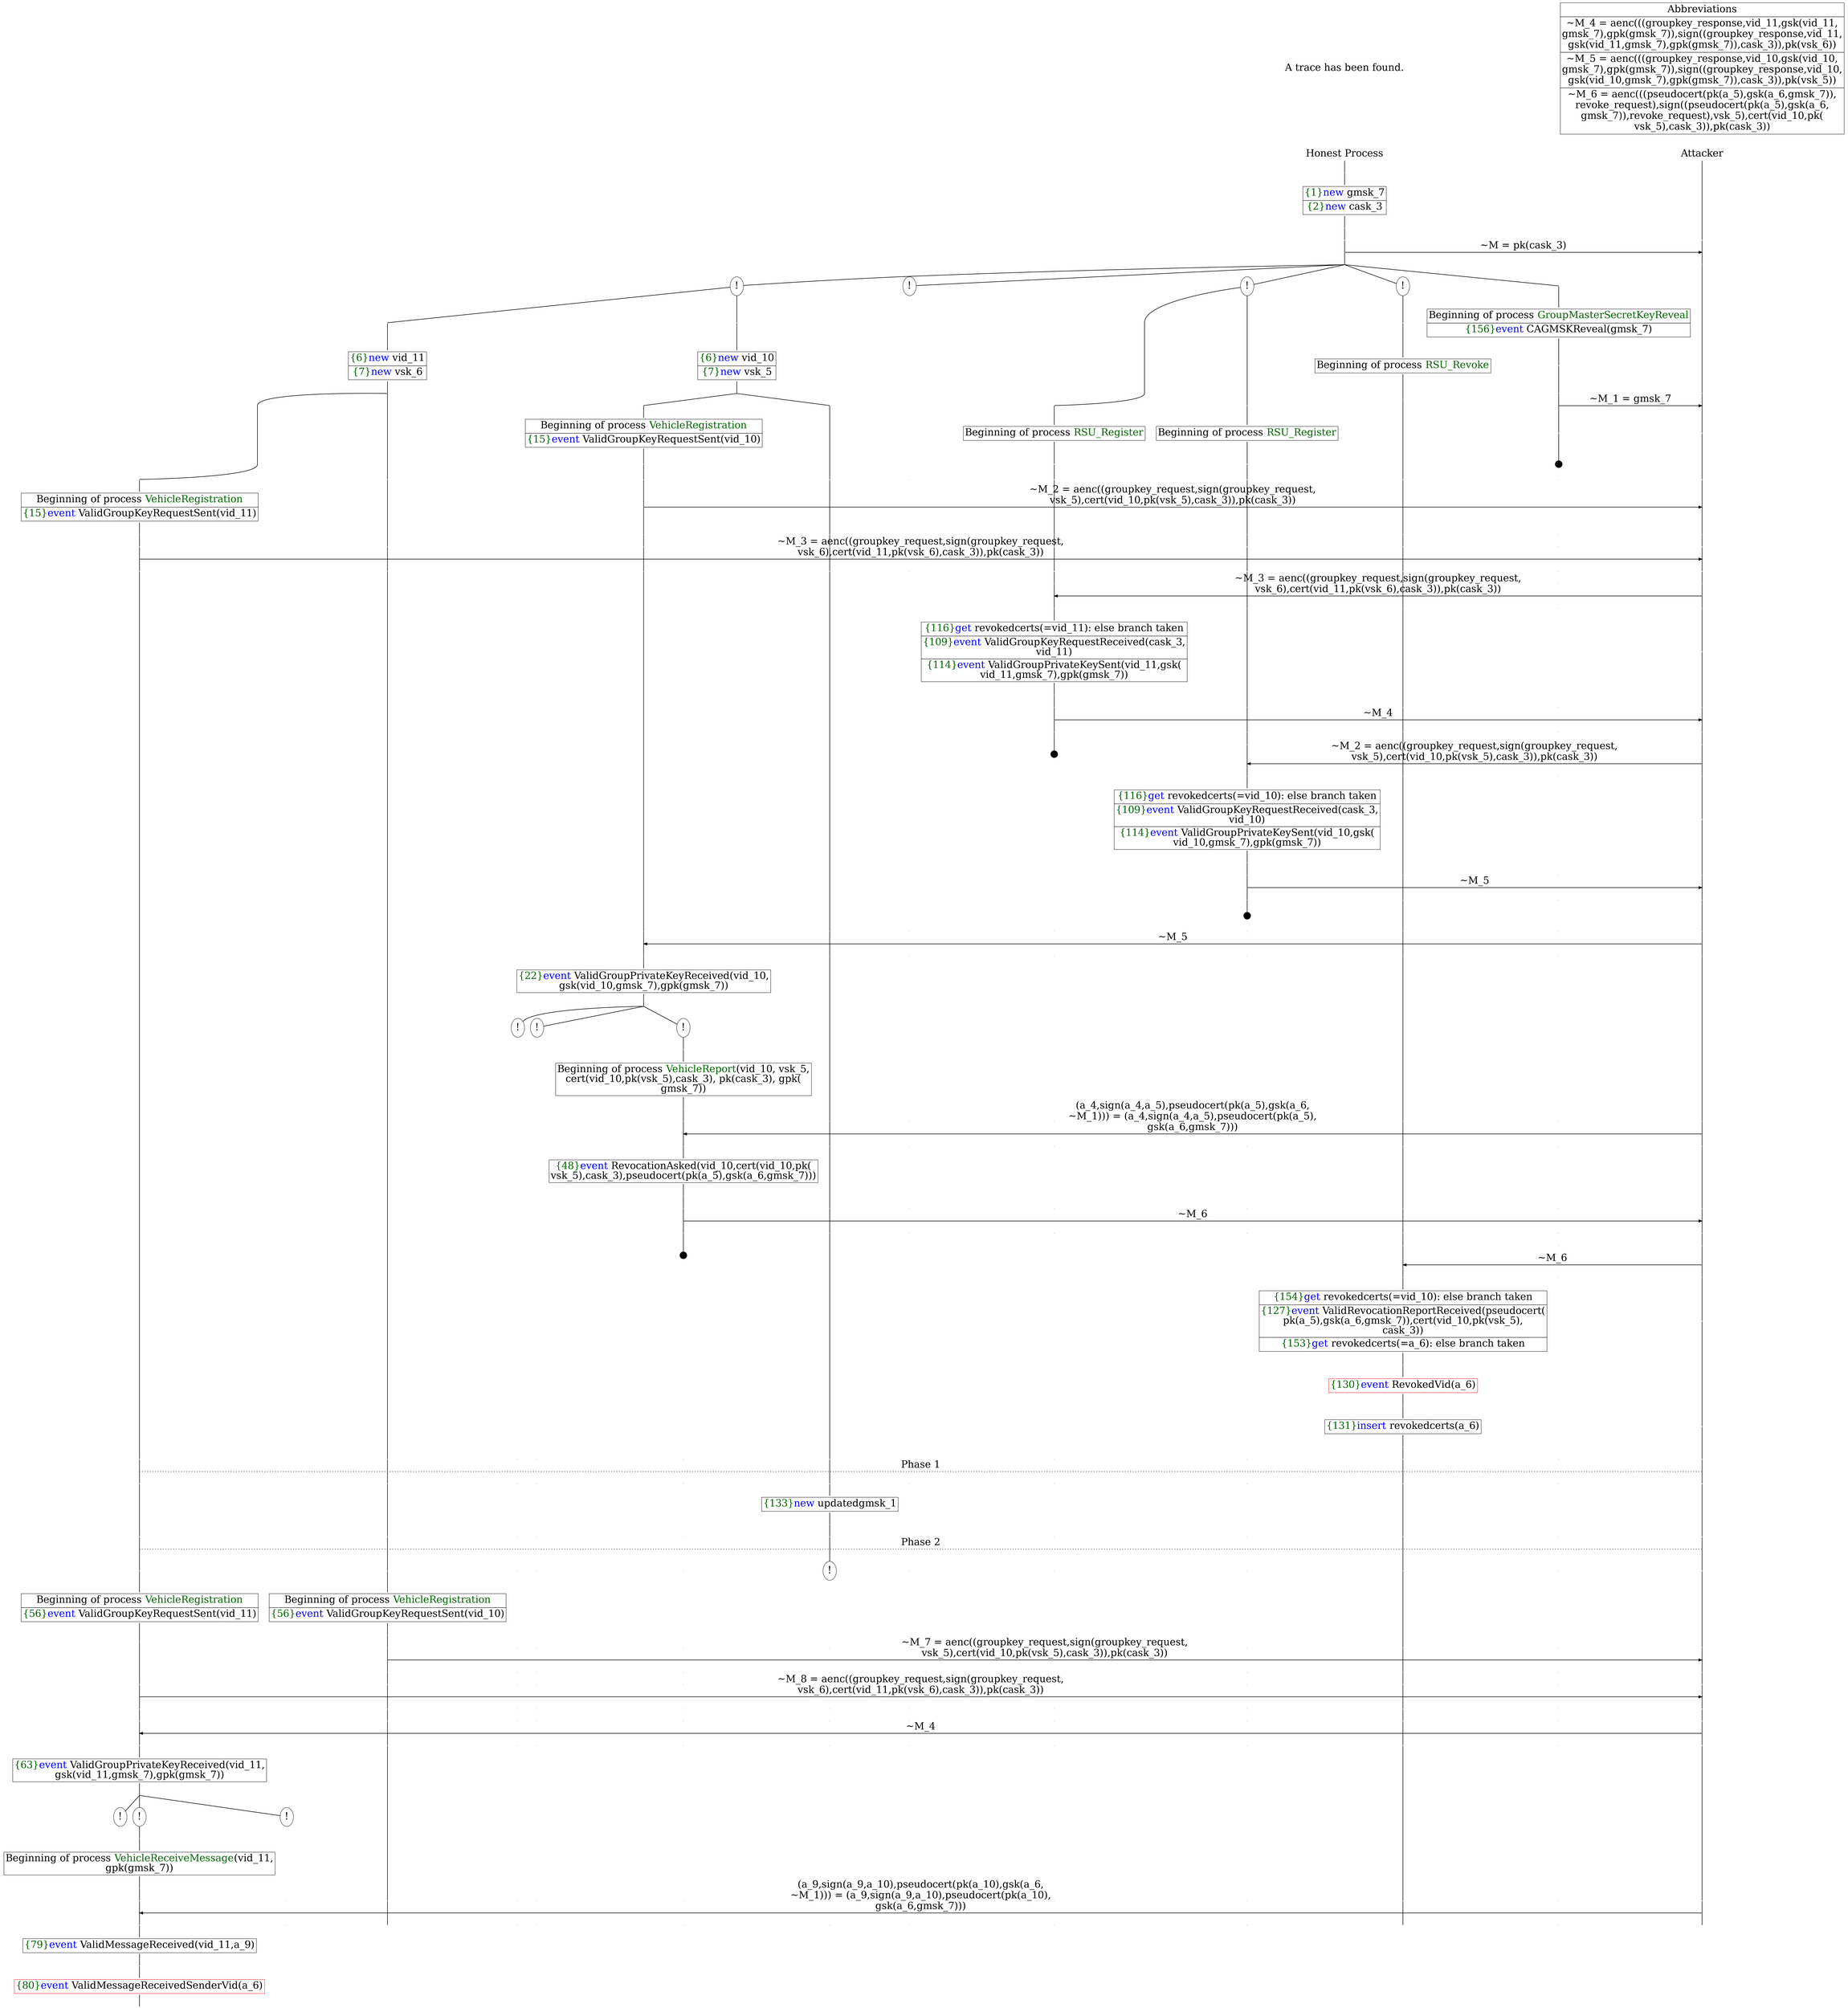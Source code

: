digraph {
graph [ordering = out]
edge [arrowhead = none, penwidth = 1.6, fontsize = 30]
node [shape = point, width = 0, height = 0, fontsize = 30]
Trace [label = <A trace has been found.<br/>
>, shape = plaintext]
P0__0 [label = "Honest Process", shape = plaintext]
P__0 [label = "Attacker", shape = plaintext]
Trace -> P0__0 [label = "", style = invisible, weight = 100]{rank = same; P0__0 P__0}
P0__0 -> P0__1 [label = <>, weight = 100]
P0__1 -> P0__2 [label = <>, weight = 100]
P0__2 [shape = plaintext, label = <<TABLE BORDER="0" CELLBORDER="1" CELLSPACING="0" CELLPADDING="4"> <TR><TD><FONT COLOR="darkgreen">{1}</FONT><FONT COLOR="blue">new </FONT>gmsk_7</TD></TR><TR><TD><FONT COLOR="darkgreen">{2}</FONT><FONT COLOR="blue">new </FONT>cask_3</TD></TR></TABLE>>]
P0__2 -> P0__3 [label = <>, weight = 100]
P0__3 -> P0__4 [label = <>, weight = 100]
P__0 -> P__1 [label = <>, weight = 100]
{rank = same; P__1 P0__4}
P0__4 -> P0__5 [label = <>, weight = 100]
P__1 -> P__2 [label = <>, weight = 100]
{rank = same; P__2 P0__5}
P0__5 -> P__2 [label = <~M = pk(cask_3)>, arrowhead = normal]
P0__5 -> P0__6 [label = <>, weight = 100]
P__2 -> P__3 [label = <>, weight = 100]
{rank = same; P__3 P0__6}
/*RPar */
P0__6 -> P0_4__6 [label = <>]
P0__6 -> P0_3__6 [label = <>]
P0__6 -> P0_2__6 [label = <>]
P0__6 -> P0_1__6 [label = <>]
P0__6 -> P0_0__6 [label = <>]
P0__6 [label = "", fixedsize = false, width = 0, height = 0, shape = none]
{rank = same; P0_0__6 P0_1__6 P0_2__6 P0_3__6 P0_4__6}
P0_0__6 -> P0_0__7 [label = <>, weight = 100]
P0_0__7 [shape = plaintext, label = <<TABLE BORDER="0" CELLBORDER="1" CELLSPACING="0" CELLPADDING="4"> <TR><TD>Beginning of process <FONT COLOR="darkgreen">GroupMasterSecretKeyReveal</FONT><br/>
</TD></TR><TR><TD><FONT COLOR="darkgreen">{156}</FONT><FONT COLOR="blue">event</FONT> CAGMSKReveal(gmsk_7)</TD></TR></TABLE>>]
P0_0__7 -> P0_0__8 [label = <>, weight = 100]
P0_0__8 -> P0_0__9 [label = <>, weight = 100]
P__3 -> P__4 [label = <>, weight = 100]
{rank = same; P__4 P0_0__9}
P0_0__9 -> P0_0__10 [label = <>, weight = 100]
P__4 -> P__5 [label = <>, weight = 100]
{rank = same; P__5 P0_0__10}
P0_0__10 -> P__5 [label = <~M_1 = gmsk_7>, arrowhead = normal]
P0_0__10 -> P0_0__11 [label = <>, weight = 100]
P__5 -> P__6 [label = <>, weight = 100]
{rank = same; P__6 P0_0__11}
P0_0__12 [label = "", width = 0.3, height = 0.3]
P0_0__11 -> P0_0__12 [label = <>, weight = 100]
P0_1__6 [label = "!", shape = ellipse]
P0_1_0__6 [label = "", fixedsize = false, width = 0, height = 0, shape = none]
P0_1__6 -> P0_1_0__6 [label = <>, weight = 100]
P0_1_0__6 -> P0_1_0__7 [label = <>, weight = 100]
P0_1_0__7 [shape = plaintext, label = <<TABLE BORDER="0" CELLBORDER="1" CELLSPACING="0" CELLPADDING="4"> <TR><TD>Beginning of process <FONT COLOR="darkgreen">RSU_Revoke</FONT></TD></TR></TABLE>>]
P0_1_0__7 -> P0_1_0__8 [label = <>, weight = 100]
P0_2__6 [label = "!", shape = ellipse]
{rank = same; P0_2_1__6 P0_2_0__6}
P0_2_1__6 [label = "", fixedsize = false, width = 0, height = 0, shape = none]
P0_2__6 -> P0_2_1__6 [label = <>]
P0_2_0__6 [label = "", fixedsize = false, width = 0, height = 0, shape = none]
P0_2__6 -> P0_2_0__6 [label = <>]
P0_2_0__6 -> P0_2_0__7 [label = <>, weight = 100]
P0_2_0__7 [shape = plaintext, label = <<TABLE BORDER="0" CELLBORDER="1" CELLSPACING="0" CELLPADDING="4"> <TR><TD>Beginning of process <FONT COLOR="darkgreen">RSU_Register</FONT></TD></TR></TABLE>>]
P0_2_0__7 -> P0_2_0__8 [label = <>, weight = 100]
P0_2_1__6 -> P0_2_1__7 [label = <>, weight = 100]
P0_2_1__7 [shape = plaintext, label = <<TABLE BORDER="0" CELLBORDER="1" CELLSPACING="0" CELLPADDING="4"> <TR><TD>Beginning of process <FONT COLOR="darkgreen">RSU_Register</FONT></TD></TR></TABLE>>]
P0_2_1__7 -> P0_2_1__8 [label = <>, weight = 100]
P0_3__6 [label = "!", shape = ellipse]
P0_4__6 [label = "!", shape = ellipse]
{rank = same; P0_4_1__6 P0_4_0__6}
P0_4_1__6 [label = "", fixedsize = false, width = 0, height = 0, shape = none]
P0_4__6 -> P0_4_1__6 [label = <>]
P0_4_0__6 [label = "", fixedsize = false, width = 0, height = 0, shape = none]
P0_4__6 -> P0_4_0__6 [label = <>]
P0_4_0__6 -> P0_4_0__7 [label = <>, weight = 100]
P0_4_0__7 [shape = plaintext, label = <<TABLE BORDER="0" CELLBORDER="1" CELLSPACING="0" CELLPADDING="4"> <TR><TD><FONT COLOR="darkgreen">{6}</FONT><FONT COLOR="blue">new </FONT>vid_10</TD></TR><TR><TD><FONT COLOR="darkgreen">{7}</FONT><FONT COLOR="blue">new </FONT>vsk_5</TD></TR></TABLE>>]
P0_4_0__7 -> P0_4_0__8 [label = <>, weight = 100]
/*RPar */
P0_4_0__8 -> P0_4_0_1__8 [label = <>]
P0_4_0__8 -> P0_4_0_0__8 [label = <>]
P0_4_0__8 [label = "", fixedsize = false, width = 0, height = 0, shape = none]
{rank = same; P0_4_0_0__8 P0_4_0_1__8}
P0_4_0_1__8 -> P0_4_0_1__9 [label = <>, weight = 100]
P0_4_0_1__9 [shape = plaintext, label = <<TABLE BORDER="0" CELLBORDER="1" CELLSPACING="0" CELLPADDING="4"> <TR><TD>Beginning of process <FONT COLOR="darkgreen">VehicleRegistration</FONT></TD></TR><TR><TD><FONT COLOR="darkgreen">{15}</FONT><FONT COLOR="blue">event</FONT> ValidGroupKeyRequestSent(vid_10)</TD></TR></TABLE>>]
P0_4_0_1__9 -> P0_4_0_1__10 [label = <>, weight = 100]
P0_4_0_1__10 -> P0_4_0_1__11 [label = <>, weight = 100]
P0_4_0_0__8 -> P0_4_0_0__9 [label = <>, weight = 100]
P0_3__7 [label = "", style = invisible]
P0_3__6 -> P0_3__7 [label = <>, weight = 100, style = invisible]
P0_2_1__8 -> P0_2_1__9 [label = <>, weight = 100]
P0_2_0__8 -> P0_2_0__9 [label = <>, weight = 100]
P0_1_0__8 -> P0_1_0__9 [label = <>, weight = 100]
P0_0__13 [label = "", style = invisible]
P0_0__12 -> P0_0__13 [label = <>, weight = 100, style = invisible]
P__6 -> P__7 [label = <>, weight = 100]
{rank = same; P__7 P0_0__13 P0_1_0__9 P0_2_0__9 P0_2_1__9 P0_3__7 P0_4_0_0__9 P0_4_0_1__11}
P0_4_0_1__11 -> P0_4_0_1__12 [label = <>, weight = 100]
P__7 -> P__8 [label = <>, weight = 100]
{rank = same; P__8 P0_4_0_1__12}
P0_4_0_1__12 -> P__8 [label = <~M_2 = aenc((groupkey_request,sign(groupkey_request,<br/>
vsk_5),cert(vid_10,pk(vsk_5),cask_3)),pk(cask_3))>, arrowhead = normal]
P0_4_0_1__12 -> P0_4_0_1__13 [label = <>, weight = 100]
P0_4_0_0__9 -> P0_4_0_0__10 [label = <>, weight = 100]
P0_3__8 [label = "", style = invisible]
P0_3__7 -> P0_3__8 [label = <>, weight = 100, style = invisible]
P0_2_1__9 -> P0_2_1__10 [label = <>, weight = 100]
P0_2_0__9 -> P0_2_0__10 [label = <>, weight = 100]
P0_1_0__9 -> P0_1_0__10 [label = <>, weight = 100]
P0_0__14 [label = "", style = invisible]
P0_0__13 -> P0_0__14 [label = <>, weight = 100, style = invisible]
P__8 -> P__9 [label = <>, weight = 100]
{rank = same; P__9 P0_0__14 P0_1_0__10 P0_2_0__10 P0_2_1__10 P0_3__8 P0_4_0_0__10 P0_4_0_1__13}
P0_4_1__6 -> P0_4_1__7 [label = <>, weight = 100]
P0_4_1__7 [shape = plaintext, label = <<TABLE BORDER="0" CELLBORDER="1" CELLSPACING="0" CELLPADDING="4"> <TR><TD><FONT COLOR="darkgreen">{6}</FONT><FONT COLOR="blue">new </FONT>vid_11</TD></TR><TR><TD><FONT COLOR="darkgreen">{7}</FONT><FONT COLOR="blue">new </FONT>vsk_6</TD></TR></TABLE>>]
P0_4_1__7 -> P0_4_1__8 [label = <>, weight = 100]
/*RPar */
P0_4_1__8 -> P0_4_1_1__8 [label = <>]
P0_4_1__8 -> P0_4_1_0__8 [label = <>]
P0_4_1__8 [label = "", fixedsize = false, width = 0, height = 0, shape = none]
{rank = same; P0_4_1_0__8 P0_4_1_1__8}
P0_4_1_1__8 -> P0_4_1_1__9 [label = <>, weight = 100]
P0_4_1_1__9 [shape = plaintext, label = <<TABLE BORDER="0" CELLBORDER="1" CELLSPACING="0" CELLPADDING="4"> <TR><TD>Beginning of process <FONT COLOR="darkgreen">VehicleRegistration</FONT></TD></TR><TR><TD><FONT COLOR="darkgreen">{15}</FONT><FONT COLOR="blue">event</FONT> ValidGroupKeyRequestSent(vid_11)</TD></TR></TABLE>>]
P0_4_1_1__9 -> P0_4_1_1__10 [label = <>, weight = 100]
P0_4_1_1__10 -> P0_4_1_1__11 [label = <>, weight = 100]
P0_4_1_0__8 -> P0_4_1_0__9 [label = <>, weight = 100]
P0_4_0_1__13 -> P0_4_0_1__14 [label = <>, weight = 100]
P0_4_0_0__10 -> P0_4_0_0__11 [label = <>, weight = 100]
P0_3__9 [label = "", style = invisible]
P0_3__8 -> P0_3__9 [label = <>, weight = 100, style = invisible]
P0_2_1__10 -> P0_2_1__11 [label = <>, weight = 100]
P0_2_0__10 -> P0_2_0__11 [label = <>, weight = 100]
P0_1_0__10 -> P0_1_0__11 [label = <>, weight = 100]
P0_0__15 [label = "", style = invisible]
P0_0__14 -> P0_0__15 [label = <>, weight = 100, style = invisible]
P__9 -> P__10 [label = <>, weight = 100]
{rank = same; P__10 P0_0__15 P0_1_0__11 P0_2_0__11 P0_2_1__11 P0_3__9 P0_4_0_0__11 P0_4_0_1__14 P0_4_1_0__9 P0_4_1_1__11}
P0_4_1_1__11 -> P0_4_1_1__12 [label = <>, weight = 100]
P__10 -> P__11 [label = <>, weight = 100]
{rank = same; P__11 P0_4_1_1__12}
P0_4_1_1__12 -> P__11 [label = <~M_3 = aenc((groupkey_request,sign(groupkey_request,<br/>
vsk_6),cert(vid_11,pk(vsk_6),cask_3)),pk(cask_3))>, arrowhead = normal]
P0_4_1_1__12 -> P0_4_1_1__13 [label = <>, weight = 100]
P0_4_1_0__9 -> P0_4_1_0__10 [label = <>, weight = 100]
P0_4_0_1__14 -> P0_4_0_1__15 [label = <>, weight = 100]
P0_4_0_0__11 -> P0_4_0_0__12 [label = <>, weight = 100]
P0_3__10 [label = "", style = invisible]
P0_3__9 -> P0_3__10 [label = <>, weight = 100, style = invisible]
P0_2_1__11 -> P0_2_1__12 [label = <>, weight = 100]
P0_2_0__11 -> P0_2_0__12 [label = <>, weight = 100]
P0_1_0__11 -> P0_1_0__12 [label = <>, weight = 100]
P0_0__16 [label = "", style = invisible]
P0_0__15 -> P0_0__16 [label = <>, weight = 100, style = invisible]
P__11 -> P__12 [label = <>, weight = 100]
{rank = same; P__12 P0_0__16 P0_1_0__12 P0_2_0__12 P0_2_1__12 P0_3__10 P0_4_0_0__12 P0_4_0_1__15 P0_4_1_0__10 P0_4_1_1__13}
P0_2_1__12 -> P0_2_1__13 [label = <>, weight = 100]
P0_2_0__12 -> P0_2_0__13 [label = <>, weight = 100]
P0_1_0__12 -> P0_1_0__13 [label = <>, weight = 100]
P0_0__17 [label = "", style = invisible]
P0_0__16 -> P0_0__17 [label = <>, weight = 100, style = invisible]
P__12 -> P__13 [label = <>, weight = 100]
{rank = same; P__13 P0_0__17 P0_1_0__13 P0_2_0__13 P0_2_1__13}
P0_2_1__13 -> P0_2_1__14 [label = <>, weight = 100]
P__13 -> P__14 [label = <>, weight = 100]
{rank = same; P__14 P0_2_1__14}
P0_2_1__14 -> P__14 [label = <~M_3 = aenc((groupkey_request,sign(groupkey_request,<br/>
vsk_6),cert(vid_11,pk(vsk_6),cask_3)),pk(cask_3))>, dir = back, arrowhead = normal]
P0_2_1__14 -> P0_2_1__15 [label = <>, weight = 100]
P0_2_0__13 -> P0_2_0__14 [label = <>, weight = 100]
P0_1_0__13 -> P0_1_0__14 [label = <>, weight = 100]
P0_0__18 [label = "", style = invisible]
P0_0__17 -> P0_0__18 [label = <>, weight = 100, style = invisible]
P__14 -> P__15 [label = <>, weight = 100]
{rank = same; P__15 P0_0__18 P0_1_0__14 P0_2_0__14 P0_2_1__15}
P0_2_1__15 -> P0_2_1__16 [label = <>, weight = 100]
P0_2_1__16 [shape = plaintext, label = <<TABLE BORDER="0" CELLBORDER="1" CELLSPACING="0" CELLPADDING="4"> <TR><TD><FONT COLOR="darkgreen">{116}</FONT><FONT COLOR="blue">get</FONT> revokedcerts(=vid_11): else branch taken<br/>
</TD></TR><TR><TD><FONT COLOR="darkgreen">{109}</FONT><FONT COLOR="blue">event</FONT> ValidGroupKeyRequestReceived(cask_3,<br/>
vid_11)</TD></TR><TR><TD><FONT COLOR="darkgreen">{114}</FONT><FONT COLOR="blue">event</FONT> ValidGroupPrivateKeySent(vid_11,gsk(<br/>
vid_11,gmsk_7),gpk(gmsk_7))</TD></TR></TABLE>>]
P0_2_1__16 -> P0_2_1__17 [label = <>, weight = 100]
P__15 -> P__16 [label = <>, weight = 100]
{rank = same; P__16 P0_2_1__16}
P0_2_1__17 -> P0_2_1__18 [label = <>, weight = 100]
P0_2_0__14 -> P0_2_0__15 [label = <>, weight = 100]
P0_1_0__14 -> P0_1_0__15 [label = <>, weight = 100]
P0_0__19 [label = "", style = invisible]
P0_0__18 -> P0_0__19 [label = <>, weight = 100, style = invisible]
P__16 -> P__17 [label = <>, weight = 100]
{rank = same; P__17 P0_0__19 P0_1_0__15 P0_2_0__15 P0_2_1__18}
P0_2_1__18 -> P0_2_1__19 [label = <>, weight = 100]
P__17 -> P__18 [label = <>, weight = 100]
{rank = same; P__18 P0_2_1__19}
P0_2_1__19 -> P__18 [label = <~M_4>, arrowhead = normal]
P0_2_1__19 -> P0_2_1__20 [label = <>, weight = 100]
P0_2_0__15 -> P0_2_0__16 [label = <>, weight = 100]
P0_1_0__15 -> P0_1_0__16 [label = <>, weight = 100]
P0_0__20 [label = "", style = invisible]
P0_0__19 -> P0_0__20 [label = <>, weight = 100, style = invisible]
P__18 -> P__19 [label = <>, weight = 100]
{rank = same; P__19 P0_0__20 P0_1_0__16 P0_2_0__16 P0_2_1__20}
P0_2_1__21 [label = "", width = 0.3, height = 0.3]
P0_2_1__20 -> P0_2_1__21 [label = <>, weight = 100]
P0_2_0__16 -> P0_2_0__17 [label = <>, weight = 100]
P0_1_0__16 -> P0_1_0__17 [label = <>, weight = 100]
P0_0__21 [label = "", style = invisible]
P0_0__20 -> P0_0__21 [label = <>, weight = 100, style = invisible]
P__19 -> P__20 [label = <>, weight = 100]
{rank = same; P__20 P0_0__21 P0_1_0__17 P0_2_0__17}
P0_2_0__17 -> P0_2_0__18 [label = <>, weight = 100]
P__20 -> P__21 [label = <>, weight = 100]
{rank = same; P__21 P0_2_0__18}
P0_2_0__18 -> P__21 [label = <~M_2 = aenc((groupkey_request,sign(groupkey_request,<br/>
vsk_5),cert(vid_10,pk(vsk_5),cask_3)),pk(cask_3))>, dir = back, arrowhead = normal]
P0_2_0__18 -> P0_2_0__19 [label = <>, weight = 100]
P0_1_0__17 -> P0_1_0__18 [label = <>, weight = 100]
P0_0__22 [label = "", style = invisible]
P0_0__21 -> P0_0__22 [label = <>, weight = 100, style = invisible]
P__21 -> P__22 [label = <>, weight = 100]
{rank = same; P__22 P0_0__22 P0_1_0__18 P0_2_0__19}
P0_2_0__19 -> P0_2_0__20 [label = <>, weight = 100]
P0_2_0__20 [shape = plaintext, label = <<TABLE BORDER="0" CELLBORDER="1" CELLSPACING="0" CELLPADDING="4"> <TR><TD><FONT COLOR="darkgreen">{116}</FONT><FONT COLOR="blue">get</FONT> revokedcerts(=vid_10): else branch taken<br/>
</TD></TR><TR><TD><FONT COLOR="darkgreen">{109}</FONT><FONT COLOR="blue">event</FONT> ValidGroupKeyRequestReceived(cask_3,<br/>
vid_10)</TD></TR><TR><TD><FONT COLOR="darkgreen">{114}</FONT><FONT COLOR="blue">event</FONT> ValidGroupPrivateKeySent(vid_10,gsk(<br/>
vid_10,gmsk_7),gpk(gmsk_7))</TD></TR></TABLE>>]
P0_2_0__20 -> P0_2_0__21 [label = <>, weight = 100]
P__22 -> P__23 [label = <>, weight = 100]
{rank = same; P__23 P0_2_0__20}
P0_2_0__21 -> P0_2_0__22 [label = <>, weight = 100]
P0_1_0__18 -> P0_1_0__19 [label = <>, weight = 100]
P0_0__23 [label = "", style = invisible]
P0_0__22 -> P0_0__23 [label = <>, weight = 100, style = invisible]
P__23 -> P__24 [label = <>, weight = 100]
{rank = same; P__24 P0_0__23 P0_1_0__19 P0_2_0__22}
P0_2_0__22 -> P0_2_0__23 [label = <>, weight = 100]
P__24 -> P__25 [label = <>, weight = 100]
{rank = same; P__25 P0_2_0__23}
P0_2_0__23 -> P__25 [label = <~M_5>, arrowhead = normal]
P0_2_0__23 -> P0_2_0__24 [label = <>, weight = 100]
P0_1_0__19 -> P0_1_0__20 [label = <>, weight = 100]
P0_0__24 [label = "", style = invisible]
P0_0__23 -> P0_0__24 [label = <>, weight = 100, style = invisible]
P__25 -> P__26 [label = <>, weight = 100]
{rank = same; P__26 P0_0__24 P0_1_0__20 P0_2_0__24}
P0_2_0__25 [label = "", width = 0.3, height = 0.3]
P0_2_0__24 -> P0_2_0__25 [label = <>, weight = 100]
P0_4_0_1__15 -> P0_4_0_1__16 [label = <>, weight = 100]
P0_4_0_0__12 -> P0_4_0_0__13 [label = <>, weight = 100]
P0_3__11 [label = "", style = invisible]
P0_3__10 -> P0_3__11 [label = <>, weight = 100, style = invisible]
P0_2_1__22 [label = "", style = invisible]
P0_2_1__21 -> P0_2_1__22 [label = <>, weight = 100, style = invisible]
P0_2_0__26 [label = "", style = invisible]
P0_2_0__25 -> P0_2_0__26 [label = <>, weight = 100, style = invisible]
P0_1_0__20 -> P0_1_0__21 [label = <>, weight = 100]
P0_0__25 [label = "", style = invisible]
P0_0__24 -> P0_0__25 [label = <>, weight = 100, style = invisible]
P__26 -> P__27 [label = <>, weight = 100]
{rank = same; P__27 P0_0__25 P0_1_0__21 P0_2_0__26 P0_2_1__22 P0_3__11 P0_4_0_0__13 P0_4_0_1__16}
P0_4_0_1__16 -> P0_4_0_1__17 [label = <>, weight = 100]
P__27 -> P__28 [label = <>, weight = 100]
{rank = same; P__28 P0_4_0_1__17}
P0_4_0_1__17 -> P__28 [label = <~M_5>, dir = back, arrowhead = normal]
P0_4_0_1__17 -> P0_4_0_1__18 [label = <>, weight = 100]
P0_4_0_0__13 -> P0_4_0_0__14 [label = <>, weight = 100]
P0_3__12 [label = "", style = invisible]
P0_3__11 -> P0_3__12 [label = <>, weight = 100, style = invisible]
P0_2_1__23 [label = "", style = invisible]
P0_2_1__22 -> P0_2_1__23 [label = <>, weight = 100, style = invisible]
P0_2_0__27 [label = "", style = invisible]
P0_2_0__26 -> P0_2_0__27 [label = <>, weight = 100, style = invisible]
P0_1_0__21 -> P0_1_0__22 [label = <>, weight = 100]
P0_0__26 [label = "", style = invisible]
P0_0__25 -> P0_0__26 [label = <>, weight = 100, style = invisible]
P__28 -> P__29 [label = <>, weight = 100]
{rank = same; P__29 P0_0__26 P0_1_0__22 P0_2_0__27 P0_2_1__23 P0_3__12 P0_4_0_0__14 P0_4_0_1__18}
P0_4_0_1__18 -> P0_4_0_1__19 [label = <>, weight = 100]
P0_4_0_1__19 [shape = plaintext, label = <<TABLE BORDER="0" CELLBORDER="1" CELLSPACING="0" CELLPADDING="4"> <TR><TD><FONT COLOR="darkgreen">{22}</FONT><FONT COLOR="blue">event</FONT> ValidGroupPrivateKeyReceived(vid_10,<br/>
gsk(vid_10,gmsk_7),gpk(gmsk_7))</TD></TR></TABLE>>]
P0_4_0_1__19 -> P0_4_0_1__20 [label = <>, weight = 100]
/*RPar */
P0_4_0_1__20 -> P0_4_0_1_2__20 [label = <>]
P0_4_0_1__20 -> P0_4_0_1_1__20 [label = <>]
P0_4_0_1__20 -> P0_4_0_1_0__20 [label = <>]
P0_4_0_1__20 [label = "", fixedsize = false, width = 0, height = 0, shape = none]
{rank = same; P0_4_0_1_0__20 P0_4_0_1_1__20 P0_4_0_1_2__20}
P0_4_0_1_0__20 [label = "!", shape = ellipse]
P0_4_0_1_0_0__20 [label = "", fixedsize = false, width = 0, height = 0, shape = none]
P0_4_0_1_0__20 -> P0_4_0_1_0_0__20 [label = <>, weight = 100]
P0_4_0_1_0_0__20 -> P0_4_0_1_0_0__21 [label = <>, weight = 100]
P0_4_0_1_0_0__21 [shape = plaintext, label = <<TABLE BORDER="0" CELLBORDER="1" CELLSPACING="0" CELLPADDING="4"> <TR><TD>Beginning of process <FONT COLOR="darkgreen">VehicleReport</FONT>(vid_10, vsk_5,<br/>
cert(vid_10,pk(vsk_5),cask_3), pk(cask_3), gpk(<br/>
gmsk_7))</TD></TR></TABLE>>]
P0_4_0_1_0_0__21 -> P0_4_0_1_0_0__22 [label = <>, weight = 100]
P0_4_0_1_1__20 [label = "!", shape = ellipse]
P0_4_0_1_2__20 [label = "!", shape = ellipse]
P0_4_0_1_0_0__22 -> P0_4_0_1_0_0__23 [label = <>, weight = 100]
P0_4_0_0__14 -> P0_4_0_0__15 [label = <>, weight = 100]
P0_3__13 [label = "", style = invisible]
P0_3__12 -> P0_3__13 [label = <>, weight = 100, style = invisible]
P0_2_1__24 [label = "", style = invisible]
P0_2_1__23 -> P0_2_1__24 [label = <>, weight = 100, style = invisible]
P0_2_0__28 [label = "", style = invisible]
P0_2_0__27 -> P0_2_0__28 [label = <>, weight = 100, style = invisible]
P0_1_0__22 -> P0_1_0__23 [label = <>, weight = 100]
P0_0__27 [label = "", style = invisible]
P0_0__26 -> P0_0__27 [label = <>, weight = 100, style = invisible]
P__29 -> P__30 [label = <>, weight = 100]
{rank = same; P__30 P0_0__27 P0_1_0__23 P0_2_0__28 P0_2_1__24 P0_3__13 P0_4_0_0__15 P0_4_0_1_0_0__23}
P0_4_0_1_0_0__23 -> P0_4_0_1_0_0__24 [label = <>, weight = 100]
P__30 -> P__31 [label = <>, weight = 100]
{rank = same; P__31 P0_4_0_1_0_0__24}
P0_4_0_1_0_0__24 -> P__31 [label = <(a_4,sign(a_4,a_5),pseudocert(pk(a_5),gsk(a_6,<br/>
~M_1))) = (a_4,sign(a_4,a_5),pseudocert(pk(a_5),<br/>
gsk(a_6,gmsk_7)))>, dir = back, arrowhead = normal]
P0_4_0_1_0_0__24 -> P0_4_0_1_0_0__25 [label = <>, weight = 100]
P0_4_0_0__15 -> P0_4_0_0__16 [label = <>, weight = 100]
P0_3__14 [label = "", style = invisible]
P0_3__13 -> P0_3__14 [label = <>, weight = 100, style = invisible]
P0_2_1__25 [label = "", style = invisible]
P0_2_1__24 -> P0_2_1__25 [label = <>, weight = 100, style = invisible]
P0_2_0__29 [label = "", style = invisible]
P0_2_0__28 -> P0_2_0__29 [label = <>, weight = 100, style = invisible]
P0_1_0__23 -> P0_1_0__24 [label = <>, weight = 100]
P0_0__28 [label = "", style = invisible]
P0_0__27 -> P0_0__28 [label = <>, weight = 100, style = invisible]
P__31 -> P__32 [label = <>, weight = 100]
{rank = same; P__32 P0_0__28 P0_1_0__24 P0_2_0__29 P0_2_1__25 P0_3__14 P0_4_0_0__16 P0_4_0_1_0_0__25}
P0_4_0_1_0_0__25 -> P0_4_0_1_0_0__26 [label = <>, weight = 100]
P0_4_0_1_0_0__26 [shape = plaintext, label = <<TABLE BORDER="0" CELLBORDER="1" CELLSPACING="0" CELLPADDING="4"> <TR><TD><FONT COLOR="darkgreen">{48}</FONT><FONT COLOR="blue">event</FONT> RevocationAsked(vid_10,cert(vid_10,pk(<br/>
vsk_5),cask_3),pseudocert(pk(a_5),gsk(a_6,gmsk_7)))<br/>
</TD></TR></TABLE>>]
P0_4_0_1_0_0__26 -> P0_4_0_1_0_0__27 [label = <>, weight = 100]
P0_4_0_1_0_0__27 -> P0_4_0_1_0_0__28 [label = <>, weight = 100]
P0_4_0_0__16 -> P0_4_0_0__17 [label = <>, weight = 100]
P0_3__15 [label = "", style = invisible]
P0_3__14 -> P0_3__15 [label = <>, weight = 100, style = invisible]
P0_2_1__26 [label = "", style = invisible]
P0_2_1__25 -> P0_2_1__26 [label = <>, weight = 100, style = invisible]
P0_2_0__30 [label = "", style = invisible]
P0_2_0__29 -> P0_2_0__30 [label = <>, weight = 100, style = invisible]
P0_1_0__24 -> P0_1_0__25 [label = <>, weight = 100]
P0_0__29 [label = "", style = invisible]
P0_0__28 -> P0_0__29 [label = <>, weight = 100, style = invisible]
P__32 -> P__33 [label = <>, weight = 100]
{rank = same; P__33 P0_0__29 P0_1_0__25 P0_2_0__30 P0_2_1__26 P0_3__15 P0_4_0_0__17 P0_4_0_1_0_0__28}
P0_4_0_1_0_0__28 -> P0_4_0_1_0_0__29 [label = <>, weight = 100]
P__33 -> P__34 [label = <>, weight = 100]
{rank = same; P__34 P0_4_0_1_0_0__29}
P0_4_0_1_0_0__29 -> P__34 [label = <~M_6>, arrowhead = normal]
P0_4_0_1_0_0__29 -> P0_4_0_1_0_0__30 [label = <>, weight = 100]
P0_4_0_0__17 -> P0_4_0_0__18 [label = <>, weight = 100]
P0_3__16 [label = "", style = invisible]
P0_3__15 -> P0_3__16 [label = <>, weight = 100, style = invisible]
P0_2_1__27 [label = "", style = invisible]
P0_2_1__26 -> P0_2_1__27 [label = <>, weight = 100, style = invisible]
P0_2_0__31 [label = "", style = invisible]
P0_2_0__30 -> P0_2_0__31 [label = <>, weight = 100, style = invisible]
P0_1_0__25 -> P0_1_0__26 [label = <>, weight = 100]
P0_0__30 [label = "", style = invisible]
P0_0__29 -> P0_0__30 [label = <>, weight = 100, style = invisible]
P__34 -> P__35 [label = <>, weight = 100]
{rank = same; P__35 P0_0__30 P0_1_0__26 P0_2_0__31 P0_2_1__27 P0_3__16 P0_4_0_0__18 P0_4_0_1_0_0__30}
P0_4_0_1_0_0__31 [label = "", width = 0.3, height = 0.3]
P0_4_0_1_0_0__30 -> P0_4_0_1_0_0__31 [label = <>, weight = 100]
P0_1_0__26 -> P0_1_0__27 [label = <>, weight = 100]
P0_0__31 [label = "", style = invisible]
P0_0__30 -> P0_0__31 [label = <>, weight = 100, style = invisible]
P__35 -> P__36 [label = <>, weight = 100]
{rank = same; P__36 P0_0__31 P0_1_0__27}
P0_1_0__27 -> P0_1_0__28 [label = <>, weight = 100]
P__36 -> P__37 [label = <>, weight = 100]
{rank = same; P__37 P0_1_0__28}
P0_1_0__28 -> P__37 [label = <~M_6>, dir = back, arrowhead = normal]
P0_1_0__28 -> P0_1_0__29 [label = <>, weight = 100]
P0_0__32 [label = "", style = invisible]
P0_0__31 -> P0_0__32 [label = <>, weight = 100, style = invisible]
P__37 -> P__38 [label = <>, weight = 100]
{rank = same; P__38 P0_0__32 P0_1_0__29}
P0_1_0__29 -> P0_1_0__30 [label = <>, weight = 100]
P0_1_0__30 [shape = plaintext, label = <<TABLE BORDER="0" CELLBORDER="1" CELLSPACING="0" CELLPADDING="4"> <TR><TD><FONT COLOR="darkgreen">{154}</FONT><FONT COLOR="blue">get</FONT> revokedcerts(=vid_10): else branch taken<br/>
</TD></TR><TR><TD><FONT COLOR="darkgreen">{127}</FONT><FONT COLOR="blue">event</FONT> ValidRevocationReportReceived(pseudocert(<br/>
pk(a_5),gsk(a_6,gmsk_7)),cert(vid_10,pk(vsk_5),<br/>
cask_3))</TD></TR><TR><TD><FONT COLOR="darkgreen">{153}</FONT><FONT COLOR="blue">get</FONT> revokedcerts(=a_6): else branch taken<br/>
</TD></TR></TABLE>>]
P0_1_0__30 -> P0_1_0__31 [label = <>, weight = 100]
P__38 -> P__39 [label = <>, weight = 100]
{rank = same; P__39 P0_1_0__30}
P0_1_0__31 -> P0_1_0__32 [label = <>, weight = 100]
P0_1_0__32 [color = red, shape = plaintext, label = <<TABLE BORDER="0" CELLBORDER="1" CELLSPACING="0" CELLPADDING="4"> <TR><TD><FONT COLOR="darkgreen">{130}</FONT><FONT COLOR="blue">event</FONT> RevokedVid(a_6)</TD></TR></TABLE>>]
P0_1_0__32 -> P0_1_0__33 [label = <>, weight = 100]
P0_1_0__33 -> P0_1_0__34 [label = <>, weight = 100]
P0_1_0__34 [shape = plaintext, label = <<TABLE BORDER="0" CELLBORDER="1" CELLSPACING="0" CELLPADDING="4"> <TR><TD><FONT COLOR="darkgreen">{131}</FONT><FONT COLOR="blue">insert </FONT>revokedcerts(a_6)</TD></TR></TABLE>>]
P0_1_0__34 -> P0_1_0__35 [label = <>, weight = 100]
P__39 -> P__40 [label = <>, weight = 100]
{rank = same; P__40 P0_1_0__34}
P0_4_1_1__13 -> P0_4_1_1__14 [label = <>, weight = 100]
P0_4_1_0__10 -> P0_4_1_0__11 [label = <>, weight = 100]
P0_4_0_1_2__21 [label = "", style = invisible]
P0_4_0_1_2__20 -> P0_4_0_1_2__21 [label = <>, weight = 100, style = invisible]
P0_4_0_1_1__21 [label = "", style = invisible]
P0_4_0_1_1__20 -> P0_4_0_1_1__21 [label = <>, weight = 100, style = invisible]
P0_4_0_1_0_0__32 [label = "", style = invisible]
P0_4_0_1_0_0__31 -> P0_4_0_1_0_0__32 [label = <>, weight = 100, style = invisible]
P0_4_0_0__18 -> P0_4_0_0__19 [label = <>, weight = 100]
P0_3__17 [label = "", style = invisible]
P0_3__16 -> P0_3__17 [label = <>, weight = 100, style = invisible]
P0_2_1__28 [label = "", style = invisible]
P0_2_1__27 -> P0_2_1__28 [label = <>, weight = 100, style = invisible]
P0_2_0__32 [label = "", style = invisible]
P0_2_0__31 -> P0_2_0__32 [label = <>, weight = 100, style = invisible]
P0_1_0__35 -> P0_1_0__36 [label = <>, weight = 100]
P0_0__33 [label = "", style = invisible]
P0_0__32 -> P0_0__33 [label = <>, weight = 100, style = invisible]
P__40 -> P__41 [label = <>, weight = 100]
{rank = same; P__41 P0_0__33 P0_1_0__36 P0_2_0__32 P0_2_1__28 P0_3__17 P0_4_0_0__19 P0_4_0_1_0_0__32 P0_4_0_1_1__21 P0_4_0_1_2__21 P0_4_1_0__11 P0_4_1_1__14}
P0_4_1_1__14 -> P0_4_1_1__15 [label = <>, weight = 100]
P__41 -> P__42 [label = <>, weight = 100]
{rank = same; P__42 P0_4_1_1__15}
P0_4_1_1__15 -> P__42 [label = <Phase 1>, style = dotted]
P0_4_1_1__15 -> P0_4_1_1__16 [label = <>, weight = 100]
P0_4_1_0__11 -> P0_4_1_0__12 [label = <>, weight = 100]
P0_4_0_1_2__22 [label = "", style = invisible]
P0_4_0_1_2__21 -> P0_4_0_1_2__22 [label = <>, weight = 100, style = invisible]
P0_4_0_1_1__22 [label = "", style = invisible]
P0_4_0_1_1__21 -> P0_4_0_1_1__22 [label = <>, weight = 100, style = invisible]
P0_4_0_1_0_0__33 [label = "", style = invisible]
P0_4_0_1_0_0__32 -> P0_4_0_1_0_0__33 [label = <>, weight = 100, style = invisible]
P0_4_0_0__19 -> P0_4_0_0__20 [label = <>, weight = 100]
P0_3__18 [label = "", style = invisible]
P0_3__17 -> P0_3__18 [label = <>, weight = 100, style = invisible]
P0_2_1__29 [label = "", style = invisible]
P0_2_1__28 -> P0_2_1__29 [label = <>, weight = 100, style = invisible]
P0_2_0__33 [label = "", style = invisible]
P0_2_0__32 -> P0_2_0__33 [label = <>, weight = 100, style = invisible]
P0_1_0__36 -> P0_1_0__37 [label = <>, weight = 100]
P0_0__34 [label = "", style = invisible]
P0_0__33 -> P0_0__34 [label = <>, weight = 100, style = invisible]
P__42 -> P__43 [label = <>, weight = 100]
{rank = same; P__43 P0_0__34 P0_1_0__37 P0_2_0__33 P0_2_1__29 P0_3__18 P0_4_0_0__20 P0_4_0_1_0_0__33 P0_4_0_1_1__22 P0_4_0_1_2__22 P0_4_1_0__12 P0_4_1_1__16}
P0_4_0_0__20 -> P0_4_0_0__21 [label = <>, weight = 100]
P0_4_0_0__21 [shape = plaintext, label = <<TABLE BORDER="0" CELLBORDER="1" CELLSPACING="0" CELLPADDING="4"> <TR><TD><FONT COLOR="darkgreen">{133}</FONT><FONT COLOR="blue">new </FONT>updatedgmsk_1</TD></TR></TABLE>>]
P0_4_0_0__21 -> P0_4_0_0__22 [label = <>, weight = 100]
P0_4_1_1__16 -> P0_4_1_1__17 [label = <>, weight = 100]
P0_4_1_0__12 -> P0_4_1_0__13 [label = <>, weight = 100]
P0_4_0_1_2__23 [label = "", style = invisible]
P0_4_0_1_2__22 -> P0_4_0_1_2__23 [label = <>, weight = 100, style = invisible]
P0_4_0_1_1__23 [label = "", style = invisible]
P0_4_0_1_1__22 -> P0_4_0_1_1__23 [label = <>, weight = 100, style = invisible]
P0_4_0_1_0_0__34 [label = "", style = invisible]
P0_4_0_1_0_0__33 -> P0_4_0_1_0_0__34 [label = <>, weight = 100, style = invisible]
P0_4_0_0__22 -> P0_4_0_0__23 [label = <>, weight = 100]
P0_3__19 [label = "", style = invisible]
P0_3__18 -> P0_3__19 [label = <>, weight = 100, style = invisible]
P0_2_1__30 [label = "", style = invisible]
P0_2_1__29 -> P0_2_1__30 [label = <>, weight = 100, style = invisible]
P0_2_0__34 [label = "", style = invisible]
P0_2_0__33 -> P0_2_0__34 [label = <>, weight = 100, style = invisible]
P0_1_0__37 -> P0_1_0__38 [label = <>, weight = 100]
P0_0__35 [label = "", style = invisible]
P0_0__34 -> P0_0__35 [label = <>, weight = 100, style = invisible]
P__43 -> P__44 [label = <>, weight = 100]
{rank = same; P__44 P0_0__35 P0_1_0__38 P0_2_0__34 P0_2_1__30 P0_3__19 P0_4_0_0__23 P0_4_0_1_0_0__34 P0_4_0_1_1__23 P0_4_0_1_2__23 P0_4_1_0__13 P0_4_1_1__17}
P0_4_1_1__17 -> P0_4_1_1__18 [label = <>, weight = 100]
P__44 -> P__45 [label = <>, weight = 100]
{rank = same; P__45 P0_4_1_1__18}
P0_4_1_1__18 -> P__45 [label = <Phase 2>, style = dotted]
P0_4_1_1__18 -> P0_4_1_1__19 [label = <>, weight = 100]
P0_4_1_0__13 -> P0_4_1_0__14 [label = <>, weight = 100]
P0_4_0_1_2__24 [label = "", style = invisible]
P0_4_0_1_2__23 -> P0_4_0_1_2__24 [label = <>, weight = 100, style = invisible]
P0_4_0_1_1__24 [label = "", style = invisible]
P0_4_0_1_1__23 -> P0_4_0_1_1__24 [label = <>, weight = 100, style = invisible]
P0_4_0_1_0_0__35 [label = "", style = invisible]
P0_4_0_1_0_0__34 -> P0_4_0_1_0_0__35 [label = <>, weight = 100, style = invisible]
P0_4_0_0__23 -> P0_4_0_0__24 [label = <>, weight = 100]
P0_3__20 [label = "", style = invisible]
P0_3__19 -> P0_3__20 [label = <>, weight = 100, style = invisible]
P0_2_1__31 [label = "", style = invisible]
P0_2_1__30 -> P0_2_1__31 [label = <>, weight = 100, style = invisible]
P0_2_0__35 [label = "", style = invisible]
P0_2_0__34 -> P0_2_0__35 [label = <>, weight = 100, style = invisible]
P0_1_0__38 -> P0_1_0__39 [label = <>, weight = 100]
P0_0__36 [label = "", style = invisible]
P0_0__35 -> P0_0__36 [label = <>, weight = 100, style = invisible]
P__45 -> P__46 [label = <>, weight = 100]
{rank = same; P__46 P0_0__36 P0_1_0__39 P0_2_0__35 P0_2_1__31 P0_3__20 P0_4_0_0__24 P0_4_0_1_0_0__35 P0_4_0_1_1__24 P0_4_0_1_2__24 P0_4_1_0__14 P0_4_1_1__19}
P0_4_0_0__24 [label = "!", shape = ellipse]
P0_4_1_0__14 -> P0_4_1_0__15 [label = <>, weight = 100]
P0_4_1_0__15 [shape = plaintext, label = <<TABLE BORDER="0" CELLBORDER="1" CELLSPACING="0" CELLPADDING="4"> <TR><TD>Beginning of process <FONT COLOR="darkgreen">VehicleRegistration</FONT></TD></TR><TR><TD><FONT COLOR="darkgreen">{56}</FONT><FONT COLOR="blue">event</FONT> ValidGroupKeyRequestSent(vid_10)</TD></TR></TABLE>>]
P0_4_1_0__15 -> P0_4_1_0__16 [label = <>, weight = 100]
P0_4_1_0__16 -> P0_4_1_0__17 [label = <>, weight = 100]
P0_4_0_1_2__25 [label = "", style = invisible]
P0_4_0_1_2__24 -> P0_4_0_1_2__25 [label = <>, weight = 100, style = invisible]
P0_4_0_1_1__25 [label = "", style = invisible]
P0_4_0_1_1__24 -> P0_4_0_1_1__25 [label = <>, weight = 100, style = invisible]
P0_4_0_1_0_0__36 [label = "", style = invisible]
P0_4_0_1_0_0__35 -> P0_4_0_1_0_0__36 [label = <>, weight = 100, style = invisible]
P0_4_0_0__25 [label = "", style = invisible]
P0_4_0_0__24 -> P0_4_0_0__25 [label = <>, weight = 100, style = invisible]
P0_3__21 [label = "", style = invisible]
P0_3__20 -> P0_3__21 [label = <>, weight = 100, style = invisible]
P0_2_1__32 [label = "", style = invisible]
P0_2_1__31 -> P0_2_1__32 [label = <>, weight = 100, style = invisible]
P0_2_0__36 [label = "", style = invisible]
P0_2_0__35 -> P0_2_0__36 [label = <>, weight = 100, style = invisible]
P0_1_0__39 -> P0_1_0__40 [label = <>, weight = 100]
P0_0__37 [label = "", style = invisible]
P0_0__36 -> P0_0__37 [label = <>, weight = 100, style = invisible]
P__46 -> P__47 [label = <>, weight = 100]
{rank = same; P__47 P0_0__37 P0_1_0__40 P0_2_0__36 P0_2_1__32 P0_3__21 P0_4_0_0__25 P0_4_0_1_0_0__36 P0_4_0_1_1__25 P0_4_0_1_2__25 P0_4_1_0__17}
P0_4_1_0__17 -> P0_4_1_0__18 [label = <>, weight = 100]
P__47 -> P__48 [label = <>, weight = 100]
{rank = same; P__48 P0_4_1_0__18}
P0_4_1_0__18 -> P__48 [label = <~M_7 = aenc((groupkey_request,sign(groupkey_request,<br/>
vsk_5),cert(vid_10,pk(vsk_5),cask_3)),pk(cask_3))>, arrowhead = normal]
P0_4_1_0__18 -> P0_4_1_0__19 [label = <>, weight = 100]
P0_4_0_1_2__26 [label = "", style = invisible]
P0_4_0_1_2__25 -> P0_4_0_1_2__26 [label = <>, weight = 100, style = invisible]
P0_4_0_1_1__26 [label = "", style = invisible]
P0_4_0_1_1__25 -> P0_4_0_1_1__26 [label = <>, weight = 100, style = invisible]
P0_4_0_1_0_0__37 [label = "", style = invisible]
P0_4_0_1_0_0__36 -> P0_4_0_1_0_0__37 [label = <>, weight = 100, style = invisible]
P0_4_0_0__26 [label = "", style = invisible]
P0_4_0_0__25 -> P0_4_0_0__26 [label = <>, weight = 100, style = invisible]
P0_3__22 [label = "", style = invisible]
P0_3__21 -> P0_3__22 [label = <>, weight = 100, style = invisible]
P0_2_1__33 [label = "", style = invisible]
P0_2_1__32 -> P0_2_1__33 [label = <>, weight = 100, style = invisible]
P0_2_0__37 [label = "", style = invisible]
P0_2_0__36 -> P0_2_0__37 [label = <>, weight = 100, style = invisible]
P0_1_0__40 -> P0_1_0__41 [label = <>, weight = 100]
P0_0__38 [label = "", style = invisible]
P0_0__37 -> P0_0__38 [label = <>, weight = 100, style = invisible]
P__48 -> P__49 [label = <>, weight = 100]
{rank = same; P__49 P0_0__38 P0_1_0__41 P0_2_0__37 P0_2_1__33 P0_3__22 P0_4_0_0__26 P0_4_0_1_0_0__37 P0_4_0_1_1__26 P0_4_0_1_2__26 P0_4_1_0__19}
P0_4_1_1__19 -> P0_4_1_1__20 [label = <>, weight = 100]
P0_4_1_1__20 [shape = plaintext, label = <<TABLE BORDER="0" CELLBORDER="1" CELLSPACING="0" CELLPADDING="4"> <TR><TD>Beginning of process <FONT COLOR="darkgreen">VehicleRegistration</FONT></TD></TR><TR><TD><FONT COLOR="darkgreen">{56}</FONT><FONT COLOR="blue">event</FONT> ValidGroupKeyRequestSent(vid_11)</TD></TR></TABLE>>]
P0_4_1_1__20 -> P0_4_1_1__21 [label = <>, weight = 100]
P0_4_1_1__21 -> P0_4_1_1__22 [label = <>, weight = 100]
P0_4_1_0__19 -> P0_4_1_0__20 [label = <>, weight = 100]
P0_4_0_1_2__27 [label = "", style = invisible]
P0_4_0_1_2__26 -> P0_4_0_1_2__27 [label = <>, weight = 100, style = invisible]
P0_4_0_1_1__27 [label = "", style = invisible]
P0_4_0_1_1__26 -> P0_4_0_1_1__27 [label = <>, weight = 100, style = invisible]
P0_4_0_1_0_0__38 [label = "", style = invisible]
P0_4_0_1_0_0__37 -> P0_4_0_1_0_0__38 [label = <>, weight = 100, style = invisible]
P0_4_0_0__27 [label = "", style = invisible]
P0_4_0_0__26 -> P0_4_0_0__27 [label = <>, weight = 100, style = invisible]
P0_3__23 [label = "", style = invisible]
P0_3__22 -> P0_3__23 [label = <>, weight = 100, style = invisible]
P0_2_1__34 [label = "", style = invisible]
P0_2_1__33 -> P0_2_1__34 [label = <>, weight = 100, style = invisible]
P0_2_0__38 [label = "", style = invisible]
P0_2_0__37 -> P0_2_0__38 [label = <>, weight = 100, style = invisible]
P0_1_0__41 -> P0_1_0__42 [label = <>, weight = 100]
P0_0__39 [label = "", style = invisible]
P0_0__38 -> P0_0__39 [label = <>, weight = 100, style = invisible]
P__49 -> P__50 [label = <>, weight = 100]
{rank = same; P__50 P0_0__39 P0_1_0__42 P0_2_0__38 P0_2_1__34 P0_3__23 P0_4_0_0__27 P0_4_0_1_0_0__38 P0_4_0_1_1__27 P0_4_0_1_2__27 P0_4_1_0__20 P0_4_1_1__22}
P0_4_1_1__22 -> P0_4_1_1__23 [label = <>, weight = 100]
P__50 -> P__51 [label = <>, weight = 100]
{rank = same; P__51 P0_4_1_1__23}
P0_4_1_1__23 -> P__51 [label = <~M_8 = aenc((groupkey_request,sign(groupkey_request,<br/>
vsk_6),cert(vid_11,pk(vsk_6),cask_3)),pk(cask_3))>, arrowhead = normal]
P0_4_1_1__23 -> P0_4_1_1__24 [label = <>, weight = 100]
P0_4_1_0__20 -> P0_4_1_0__21 [label = <>, weight = 100]
P0_4_0_1_2__28 [label = "", style = invisible]
P0_4_0_1_2__27 -> P0_4_0_1_2__28 [label = <>, weight = 100, style = invisible]
P0_4_0_1_1__28 [label = "", style = invisible]
P0_4_0_1_1__27 -> P0_4_0_1_1__28 [label = <>, weight = 100, style = invisible]
P0_4_0_1_0_0__39 [label = "", style = invisible]
P0_4_0_1_0_0__38 -> P0_4_0_1_0_0__39 [label = <>, weight = 100, style = invisible]
P0_4_0_0__28 [label = "", style = invisible]
P0_4_0_0__27 -> P0_4_0_0__28 [label = <>, weight = 100, style = invisible]
P0_3__24 [label = "", style = invisible]
P0_3__23 -> P0_3__24 [label = <>, weight = 100, style = invisible]
P0_2_1__35 [label = "", style = invisible]
P0_2_1__34 -> P0_2_1__35 [label = <>, weight = 100, style = invisible]
P0_2_0__39 [label = "", style = invisible]
P0_2_0__38 -> P0_2_0__39 [label = <>, weight = 100, style = invisible]
P0_1_0__42 -> P0_1_0__43 [label = <>, weight = 100]
P0_0__40 [label = "", style = invisible]
P0_0__39 -> P0_0__40 [label = <>, weight = 100, style = invisible]
P__51 -> P__52 [label = <>, weight = 100]
{rank = same; P__52 P0_0__40 P0_1_0__43 P0_2_0__39 P0_2_1__35 P0_3__24 P0_4_0_0__28 P0_4_0_1_0_0__39 P0_4_0_1_1__28 P0_4_0_1_2__28 P0_4_1_0__21 P0_4_1_1__24}
P0_4_1_1__24 -> P0_4_1_1__25 [label = <>, weight = 100]
P0_4_1_0__21 -> P0_4_1_0__22 [label = <>, weight = 100]
P0_4_0_1_2__29 [label = "", style = invisible]
P0_4_0_1_2__28 -> P0_4_0_1_2__29 [label = <>, weight = 100, style = invisible]
P0_4_0_1_1__29 [label = "", style = invisible]
P0_4_0_1_1__28 -> P0_4_0_1_1__29 [label = <>, weight = 100, style = invisible]
P0_4_0_1_0_0__40 [label = "", style = invisible]
P0_4_0_1_0_0__39 -> P0_4_0_1_0_0__40 [label = <>, weight = 100, style = invisible]
P0_4_0_0__29 [label = "", style = invisible]
P0_4_0_0__28 -> P0_4_0_0__29 [label = <>, weight = 100, style = invisible]
P0_3__25 [label = "", style = invisible]
P0_3__24 -> P0_3__25 [label = <>, weight = 100, style = invisible]
P0_2_1__36 [label = "", style = invisible]
P0_2_1__35 -> P0_2_1__36 [label = <>, weight = 100, style = invisible]
P0_2_0__40 [label = "", style = invisible]
P0_2_0__39 -> P0_2_0__40 [label = <>, weight = 100, style = invisible]
P0_1_0__43 -> P0_1_0__44 [label = <>, weight = 100]
P0_0__41 [label = "", style = invisible]
P0_0__40 -> P0_0__41 [label = <>, weight = 100, style = invisible]
P__52 -> P__53 [label = <>, weight = 100]
{rank = same; P__53 P0_0__41 P0_1_0__44 P0_2_0__40 P0_2_1__36 P0_3__25 P0_4_0_0__29 P0_4_0_1_0_0__40 P0_4_0_1_1__29 P0_4_0_1_2__29 P0_4_1_0__22 P0_4_1_1__25}
P0_4_1_1__25 -> P0_4_1_1__26 [label = <>, weight = 100]
P__53 -> P__54 [label = <>, weight = 100]
{rank = same; P__54 P0_4_1_1__26}
P0_4_1_1__26 -> P__54 [label = <~M_4>, dir = back, arrowhead = normal]
P0_4_1_1__26 -> P0_4_1_1__27 [label = <>, weight = 100]
P0_4_1_0__22 -> P0_4_1_0__23 [label = <>, weight = 100]
P0_4_0_1_2__30 [label = "", style = invisible]
P0_4_0_1_2__29 -> P0_4_0_1_2__30 [label = <>, weight = 100, style = invisible]
P0_4_0_1_1__30 [label = "", style = invisible]
P0_4_0_1_1__29 -> P0_4_0_1_1__30 [label = <>, weight = 100, style = invisible]
P0_4_0_1_0_0__41 [label = "", style = invisible]
P0_4_0_1_0_0__40 -> P0_4_0_1_0_0__41 [label = <>, weight = 100, style = invisible]
P0_4_0_0__30 [label = "", style = invisible]
P0_4_0_0__29 -> P0_4_0_0__30 [label = <>, weight = 100, style = invisible]
P0_3__26 [label = "", style = invisible]
P0_3__25 -> P0_3__26 [label = <>, weight = 100, style = invisible]
P0_2_1__37 [label = "", style = invisible]
P0_2_1__36 -> P0_2_1__37 [label = <>, weight = 100, style = invisible]
P0_2_0__41 [label = "", style = invisible]
P0_2_0__40 -> P0_2_0__41 [label = <>, weight = 100, style = invisible]
P0_1_0__44 -> P0_1_0__45 [label = <>, weight = 100]
P0_0__42 [label = "", style = invisible]
P0_0__41 -> P0_0__42 [label = <>, weight = 100, style = invisible]
P__54 -> P__55 [label = <>, weight = 100]
{rank = same; P__55 P0_0__42 P0_1_0__45 P0_2_0__41 P0_2_1__37 P0_3__26 P0_4_0_0__30 P0_4_0_1_0_0__41 P0_4_0_1_1__30 P0_4_0_1_2__30 P0_4_1_0__23 P0_4_1_1__27}
P0_4_1_1__27 -> P0_4_1_1__28 [label = <>, weight = 100]
P0_4_1_1__28 [shape = plaintext, label = <<TABLE BORDER="0" CELLBORDER="1" CELLSPACING="0" CELLPADDING="4"> <TR><TD><FONT COLOR="darkgreen">{63}</FONT><FONT COLOR="blue">event</FONT> ValidGroupPrivateKeyReceived(vid_11,<br/>
gsk(vid_11,gmsk_7),gpk(gmsk_7))</TD></TR></TABLE>>]
P0_4_1_1__28 -> P0_4_1_1__29 [label = <>, weight = 100]
/*RPar */
P0_4_1_1__29 -> P0_4_1_1_2__29 [label = <>]
P0_4_1_1__29 -> P0_4_1_1_1__29 [label = <>]
P0_4_1_1__29 -> P0_4_1_1_0__29 [label = <>]
P0_4_1_1__29 [label = "", fixedsize = false, width = 0, height = 0, shape = none]
{rank = same; P0_4_1_1_0__29 P0_4_1_1_1__29 P0_4_1_1_2__29}
P0_4_1_1_0__29 [label = "!", shape = ellipse]
P0_4_1_1_1__29 [label = "!", shape = ellipse]
P0_4_1_1_1_0__29 [label = "", fixedsize = false, width = 0, height = 0, shape = none]
P0_4_1_1_1__29 -> P0_4_1_1_1_0__29 [label = <>, weight = 100]
P0_4_1_1_1_0__29 -> P0_4_1_1_1_0__30 [label = <>, weight = 100]
P0_4_1_1_1_0__30 [shape = plaintext, label = <<TABLE BORDER="0" CELLBORDER="1" CELLSPACING="0" CELLPADDING="4"> <TR><TD>Beginning of process <FONT COLOR="darkgreen">VehicleReceiveMessage</FONT>(vid_11,<br/>
gpk(gmsk_7))</TD></TR></TABLE>>]
P0_4_1_1_1_0__30 -> P0_4_1_1_1_0__31 [label = <>, weight = 100]
P0_4_1_1_2__29 [label = "!", shape = ellipse]
P0_4_1_1_1_0__31 -> P0_4_1_1_1_0__32 [label = <>, weight = 100]
P0_4_1_1_0__30 [label = "", style = invisible]
P0_4_1_1_0__29 -> P0_4_1_1_0__30 [label = <>, weight = 100, style = invisible]
P0_4_1_0__23 -> P0_4_1_0__24 [label = <>, weight = 100]
P0_4_0_1_2__31 [label = "", style = invisible]
P0_4_0_1_2__30 -> P0_4_0_1_2__31 [label = <>, weight = 100, style = invisible]
P0_4_0_1_1__31 [label = "", style = invisible]
P0_4_0_1_1__30 -> P0_4_0_1_1__31 [label = <>, weight = 100, style = invisible]
P0_4_0_1_0_0__42 [label = "", style = invisible]
P0_4_0_1_0_0__41 -> P0_4_0_1_0_0__42 [label = <>, weight = 100, style = invisible]
P0_4_0_0__31 [label = "", style = invisible]
P0_4_0_0__30 -> P0_4_0_0__31 [label = <>, weight = 100, style = invisible]
P0_3__27 [label = "", style = invisible]
P0_3__26 -> P0_3__27 [label = <>, weight = 100, style = invisible]
P0_2_1__38 [label = "", style = invisible]
P0_2_1__37 -> P0_2_1__38 [label = <>, weight = 100, style = invisible]
P0_2_0__42 [label = "", style = invisible]
P0_2_0__41 -> P0_2_0__42 [label = <>, weight = 100, style = invisible]
P0_1_0__45 -> P0_1_0__46 [label = <>, weight = 100]
P0_0__43 [label = "", style = invisible]
P0_0__42 -> P0_0__43 [label = <>, weight = 100, style = invisible]
P__55 -> P__56 [label = <>, weight = 100]
{rank = same; P__56 P0_0__43 P0_1_0__46 P0_2_0__42 P0_2_1__38 P0_3__27 P0_4_0_0__31 P0_4_0_1_0_0__42 P0_4_0_1_1__31 P0_4_0_1_2__31 P0_4_1_0__24 P0_4_1_1_0__30 P0_4_1_1_1_0__32}
P0_4_1_1_1_0__32 -> P0_4_1_1_1_0__33 [label = <>, weight = 100]
P__56 -> P__57 [label = <>, weight = 100]
{rank = same; P__57 P0_4_1_1_1_0__33}
P0_4_1_1_1_0__33 -> P__57 [label = <(a_9,sign(a_9,a_10),pseudocert(pk(a_10),gsk(a_6,<br/>
~M_1))) = (a_9,sign(a_9,a_10),pseudocert(pk(a_10),<br/>
gsk(a_6,gmsk_7)))>, dir = back, arrowhead = normal]
P0_4_1_1_1_0__33 -> P0_4_1_1_1_0__34 [label = <>, weight = 100]
P0_4_1_1_0__31 [label = "", style = invisible]
P0_4_1_1_0__30 -> P0_4_1_1_0__31 [label = <>, weight = 100, style = invisible]
P0_4_1_0__24 -> P0_4_1_0__25 [label = <>, weight = 100]
P0_4_0_1_2__32 [label = "", style = invisible]
P0_4_0_1_2__31 -> P0_4_0_1_2__32 [label = <>, weight = 100, style = invisible]
P0_4_0_1_1__32 [label = "", style = invisible]
P0_4_0_1_1__31 -> P0_4_0_1_1__32 [label = <>, weight = 100, style = invisible]
P0_4_0_1_0_0__43 [label = "", style = invisible]
P0_4_0_1_0_0__42 -> P0_4_0_1_0_0__43 [label = <>, weight = 100, style = invisible]
P0_4_0_0__32 [label = "", style = invisible]
P0_4_0_0__31 -> P0_4_0_0__32 [label = <>, weight = 100, style = invisible]
P0_3__28 [label = "", style = invisible]
P0_3__27 -> P0_3__28 [label = <>, weight = 100, style = invisible]
P0_2_1__39 [label = "", style = invisible]
P0_2_1__38 -> P0_2_1__39 [label = <>, weight = 100, style = invisible]
P0_2_0__43 [label = "", style = invisible]
P0_2_0__42 -> P0_2_0__43 [label = <>, weight = 100, style = invisible]
P0_1_0__46 -> P0_1_0__47 [label = <>, weight = 100]
P0_0__44 [label = "", style = invisible]
P0_0__43 -> P0_0__44 [label = <>, weight = 100, style = invisible]
P__57 -> P__58 [label = <>, weight = 100]
{rank = same; P__58 P0_0__44 P0_1_0__47 P0_2_0__43 P0_2_1__39 P0_3__28 P0_4_0_0__32 P0_4_0_1_0_0__43 P0_4_0_1_1__32 P0_4_0_1_2__32 P0_4_1_0__25 P0_4_1_1_0__31 P0_4_1_1_1_0__34}
P0_4_1_1_1_0__34 -> P0_4_1_1_1_0__35 [label = <>, weight = 100]
P0_4_1_1_1_0__35 [shape = plaintext, label = <<TABLE BORDER="0" CELLBORDER="1" CELLSPACING="0" CELLPADDING="4"> <TR><TD><FONT COLOR="darkgreen">{79}</FONT><FONT COLOR="blue">event</FONT> ValidMessageReceived(vid_11,a_9)</TD></TR></TABLE>>]
P0_4_1_1_1_0__35 -> P0_4_1_1_1_0__36 [label = <>, weight = 100]
P0_4_1_1_1_0__36 -> P0_4_1_1_1_0__37 [label = <>, weight = 100]
P0_4_1_1_1_0__37 [color = red, shape = plaintext, label = <<TABLE BORDER="0" CELLBORDER="1" CELLSPACING="0" CELLPADDING="4"> <TR><TD><FONT COLOR="darkgreen">{80}</FONT><FONT COLOR="blue">event</FONT> ValidMessageReceivedSenderVid(a_6)</TD></TR></TABLE>>]
P0_4_1_1_1_0__37 -> P0_4_1_1_1_0__38 [label = <>, weight = 100]
Abbrev [shape = plaintext, label = <<TABLE BORDER="0" CELLBORDER="1" CELLSPACING="0" CELLPADDING="4"><TR> <TD> Abbreviations </TD></TR><TR><TD>~M_4 = aenc(((groupkey_response,vid_11,gsk(vid_11,<br/>
gmsk_7),gpk(gmsk_7)),sign((groupkey_response,vid_11,<br/>
gsk(vid_11,gmsk_7),gpk(gmsk_7)),cask_3)),pk(vsk_6))</TD></TR><TR><TD>~M_5 = aenc(((groupkey_response,vid_10,gsk(vid_10,<br/>
gmsk_7),gpk(gmsk_7)),sign((groupkey_response,vid_10,<br/>
gsk(vid_10,gmsk_7),gpk(gmsk_7)),cask_3)),pk(vsk_5))</TD></TR><TR><TD>~M_6 = aenc(((pseudocert(pk(a_5),gsk(a_6,gmsk_7)),<br/>
revoke_request),sign((pseudocert(pk(a_5),gsk(a_6,<br/>
gmsk_7)),revoke_request),vsk_5),cert(vid_10,pk(<br/>
vsk_5),cask_3)),pk(cask_3))</TD></TR></TABLE>>]Abbrev -> P__0 [style = invisible, weight =100]}